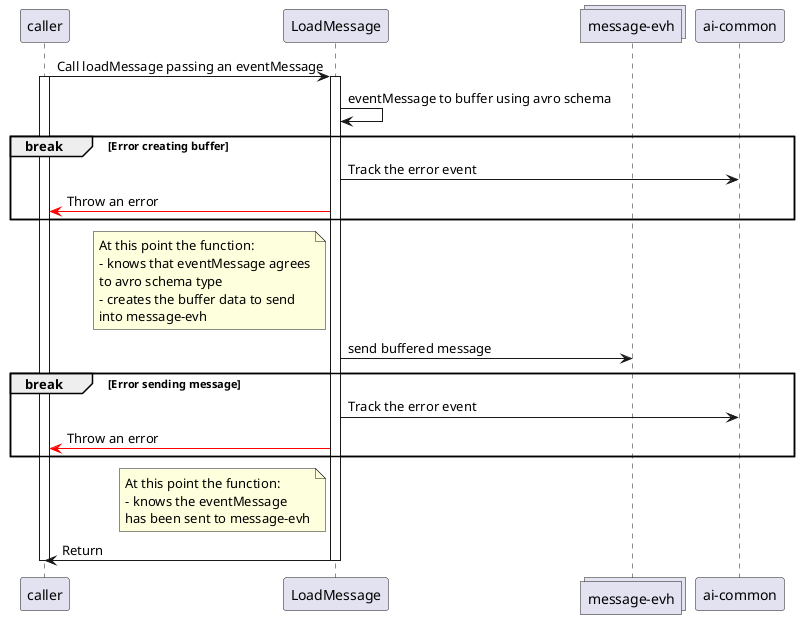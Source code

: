 @startuml

participant caller
participant LoadMessage as lm
collections "message-evh" as evh
participant "ai-common" as ai

caller -> lm : Call loadMessage passing an eventMessage
activate caller
activate lm

' lm -> lm : read avro schema
' alt Error reading avro schema
'   lm -> ai : Track the error event
'   lm -[#red]> caller : Throw an error
' end

lm -> lm : eventMessage to buffer using avro schema
break Error creating buffer
  lm -> ai : Track the error event
  lm -[#red]> caller : Throw an error
end

note left of lm
  At this point the function:
  - knows that eventMessage agrees
  to avro schema type
  - creates the buffer data to send
  into message-evh
end note

lm -> evh : send buffered message
break Error sending message
  lm -> ai : Track the error event
  lm -[#red]> caller : Throw an error
end

note left of lm
  At this point the function:
  - knows the eventMessage
  has been sent to message-evh
end note

lm -> caller : Return
deactivate lm
deactivate caller
@enduml
